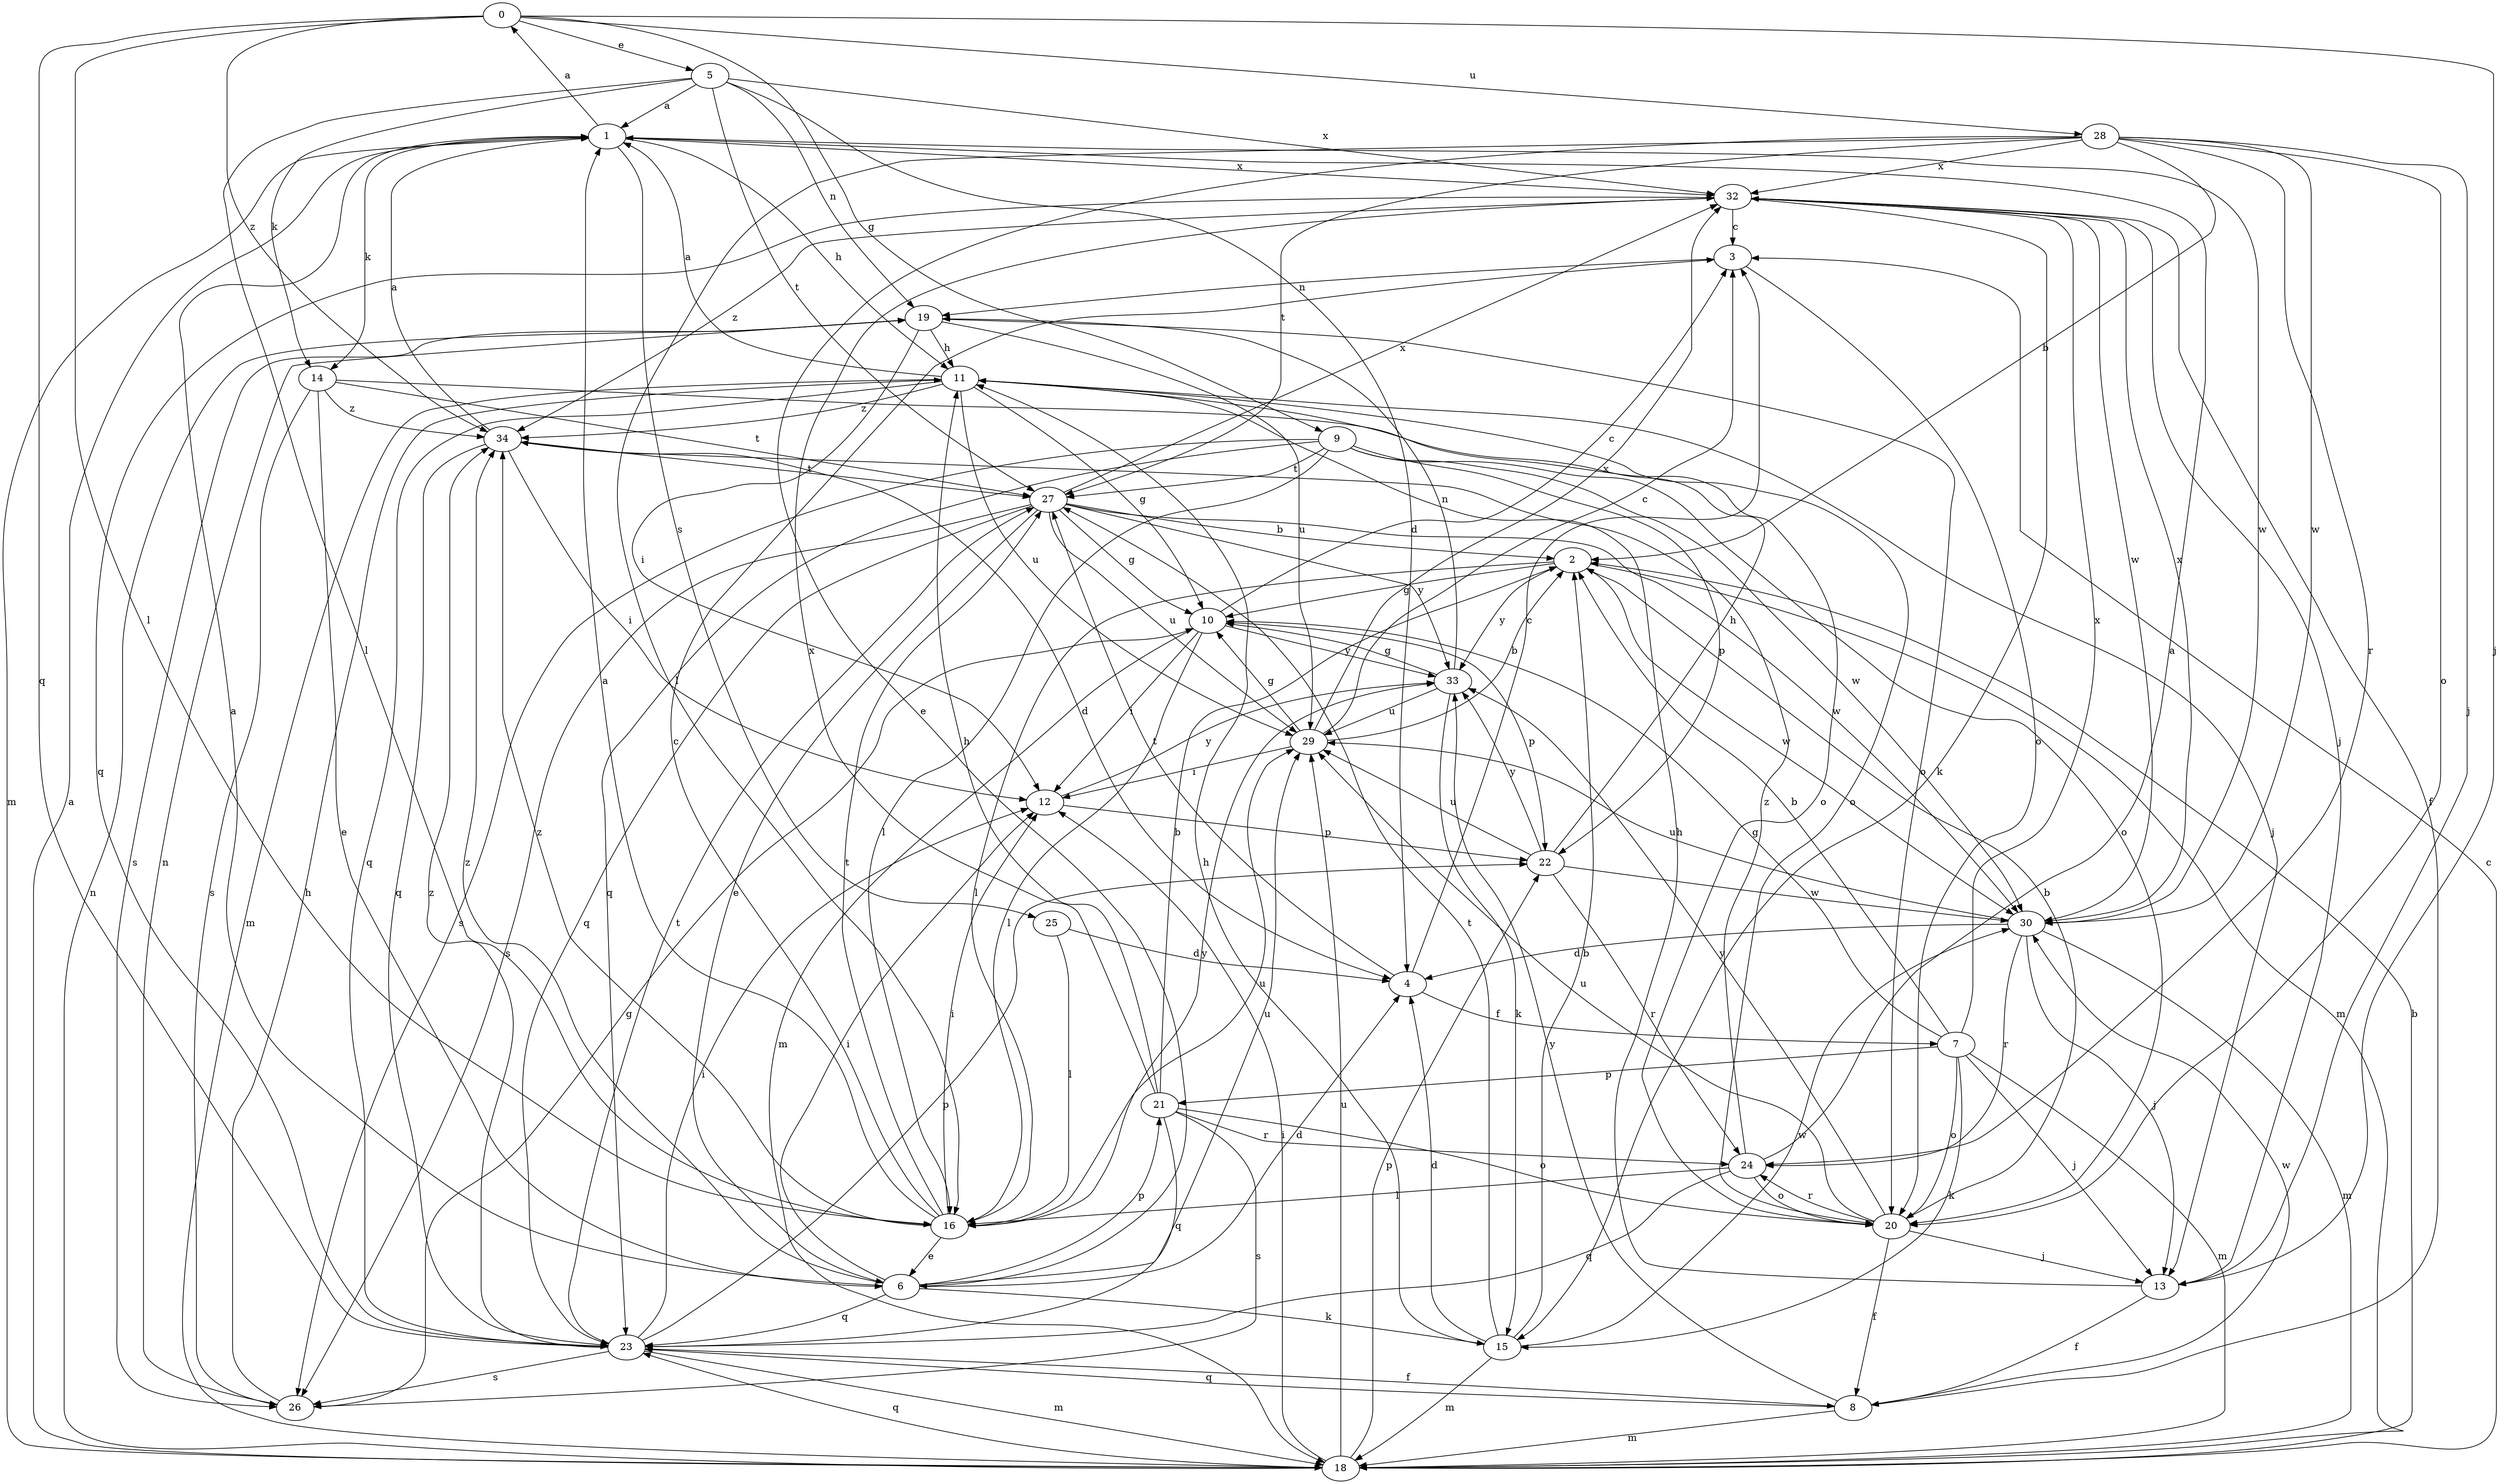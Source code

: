 strict digraph  {
0;
1;
2;
3;
4;
5;
6;
7;
8;
9;
10;
11;
12;
13;
14;
15;
16;
18;
19;
20;
21;
22;
23;
24;
25;
26;
27;
28;
29;
30;
32;
33;
34;
0 -> 5  [label=e];
0 -> 9  [label=g];
0 -> 13  [label=j];
0 -> 16  [label=l];
0 -> 23  [label=q];
0 -> 28  [label=u];
0 -> 34  [label=z];
1 -> 0  [label=a];
1 -> 11  [label=h];
1 -> 14  [label=k];
1 -> 18  [label=m];
1 -> 25  [label=s];
1 -> 30  [label=w];
1 -> 32  [label=x];
2 -> 10  [label=g];
2 -> 16  [label=l];
2 -> 18  [label=m];
2 -> 30  [label=w];
2 -> 33  [label=y];
3 -> 19  [label=n];
3 -> 20  [label=o];
4 -> 3  [label=c];
4 -> 7  [label=f];
4 -> 27  [label=t];
5 -> 1  [label=a];
5 -> 4  [label=d];
5 -> 14  [label=k];
5 -> 16  [label=l];
5 -> 19  [label=n];
5 -> 27  [label=t];
5 -> 32  [label=x];
6 -> 1  [label=a];
6 -> 4  [label=d];
6 -> 12  [label=i];
6 -> 15  [label=k];
6 -> 21  [label=p];
6 -> 23  [label=q];
6 -> 29  [label=u];
6 -> 34  [label=z];
7 -> 2  [label=b];
7 -> 10  [label=g];
7 -> 13  [label=j];
7 -> 15  [label=k];
7 -> 18  [label=m];
7 -> 20  [label=o];
7 -> 21  [label=p];
7 -> 32  [label=x];
8 -> 18  [label=m];
8 -> 23  [label=q];
8 -> 30  [label=w];
8 -> 33  [label=y];
9 -> 16  [label=l];
9 -> 20  [label=o];
9 -> 22  [label=p];
9 -> 23  [label=q];
9 -> 26  [label=s];
9 -> 27  [label=t];
9 -> 30  [label=w];
10 -> 3  [label=c];
10 -> 12  [label=i];
10 -> 16  [label=l];
10 -> 18  [label=m];
10 -> 22  [label=p];
10 -> 33  [label=y];
11 -> 1  [label=a];
11 -> 10  [label=g];
11 -> 13  [label=j];
11 -> 18  [label=m];
11 -> 20  [label=o];
11 -> 23  [label=q];
11 -> 29  [label=u];
11 -> 34  [label=z];
12 -> 22  [label=p];
12 -> 33  [label=y];
13 -> 8  [label=f];
13 -> 11  [label=h];
14 -> 6  [label=e];
14 -> 20  [label=o];
14 -> 26  [label=s];
14 -> 27  [label=t];
14 -> 34  [label=z];
15 -> 2  [label=b];
15 -> 4  [label=d];
15 -> 11  [label=h];
15 -> 18  [label=m];
15 -> 27  [label=t];
15 -> 30  [label=w];
16 -> 1  [label=a];
16 -> 3  [label=c];
16 -> 6  [label=e];
16 -> 12  [label=i];
16 -> 27  [label=t];
16 -> 29  [label=u];
16 -> 33  [label=y];
16 -> 34  [label=z];
18 -> 1  [label=a];
18 -> 2  [label=b];
18 -> 3  [label=c];
18 -> 12  [label=i];
18 -> 19  [label=n];
18 -> 22  [label=p];
18 -> 23  [label=q];
18 -> 29  [label=u];
19 -> 11  [label=h];
19 -> 12  [label=i];
19 -> 20  [label=o];
19 -> 26  [label=s];
19 -> 29  [label=u];
20 -> 2  [label=b];
20 -> 8  [label=f];
20 -> 13  [label=j];
20 -> 24  [label=r];
20 -> 29  [label=u];
20 -> 33  [label=y];
21 -> 2  [label=b];
21 -> 11  [label=h];
21 -> 20  [label=o];
21 -> 23  [label=q];
21 -> 24  [label=r];
21 -> 26  [label=s];
21 -> 32  [label=x];
22 -> 11  [label=h];
22 -> 24  [label=r];
22 -> 29  [label=u];
22 -> 30  [label=w];
22 -> 33  [label=y];
23 -> 8  [label=f];
23 -> 12  [label=i];
23 -> 18  [label=m];
23 -> 22  [label=p];
23 -> 26  [label=s];
23 -> 27  [label=t];
23 -> 34  [label=z];
24 -> 1  [label=a];
24 -> 16  [label=l];
24 -> 20  [label=o];
24 -> 23  [label=q];
24 -> 34  [label=z];
25 -> 4  [label=d];
25 -> 16  [label=l];
26 -> 10  [label=g];
26 -> 11  [label=h];
26 -> 19  [label=n];
27 -> 2  [label=b];
27 -> 6  [label=e];
27 -> 10  [label=g];
27 -> 23  [label=q];
27 -> 26  [label=s];
27 -> 29  [label=u];
27 -> 30  [label=w];
27 -> 32  [label=x];
27 -> 33  [label=y];
28 -> 2  [label=b];
28 -> 6  [label=e];
28 -> 13  [label=j];
28 -> 16  [label=l];
28 -> 20  [label=o];
28 -> 24  [label=r];
28 -> 27  [label=t];
28 -> 30  [label=w];
28 -> 32  [label=x];
29 -> 2  [label=b];
29 -> 3  [label=c];
29 -> 10  [label=g];
29 -> 12  [label=i];
29 -> 32  [label=x];
30 -> 4  [label=d];
30 -> 13  [label=j];
30 -> 18  [label=m];
30 -> 24  [label=r];
30 -> 29  [label=u];
30 -> 32  [label=x];
32 -> 3  [label=c];
32 -> 8  [label=f];
32 -> 13  [label=j];
32 -> 15  [label=k];
32 -> 23  [label=q];
32 -> 30  [label=w];
32 -> 34  [label=z];
33 -> 10  [label=g];
33 -> 15  [label=k];
33 -> 19  [label=n];
33 -> 29  [label=u];
34 -> 1  [label=a];
34 -> 4  [label=d];
34 -> 12  [label=i];
34 -> 23  [label=q];
34 -> 27  [label=t];
}
